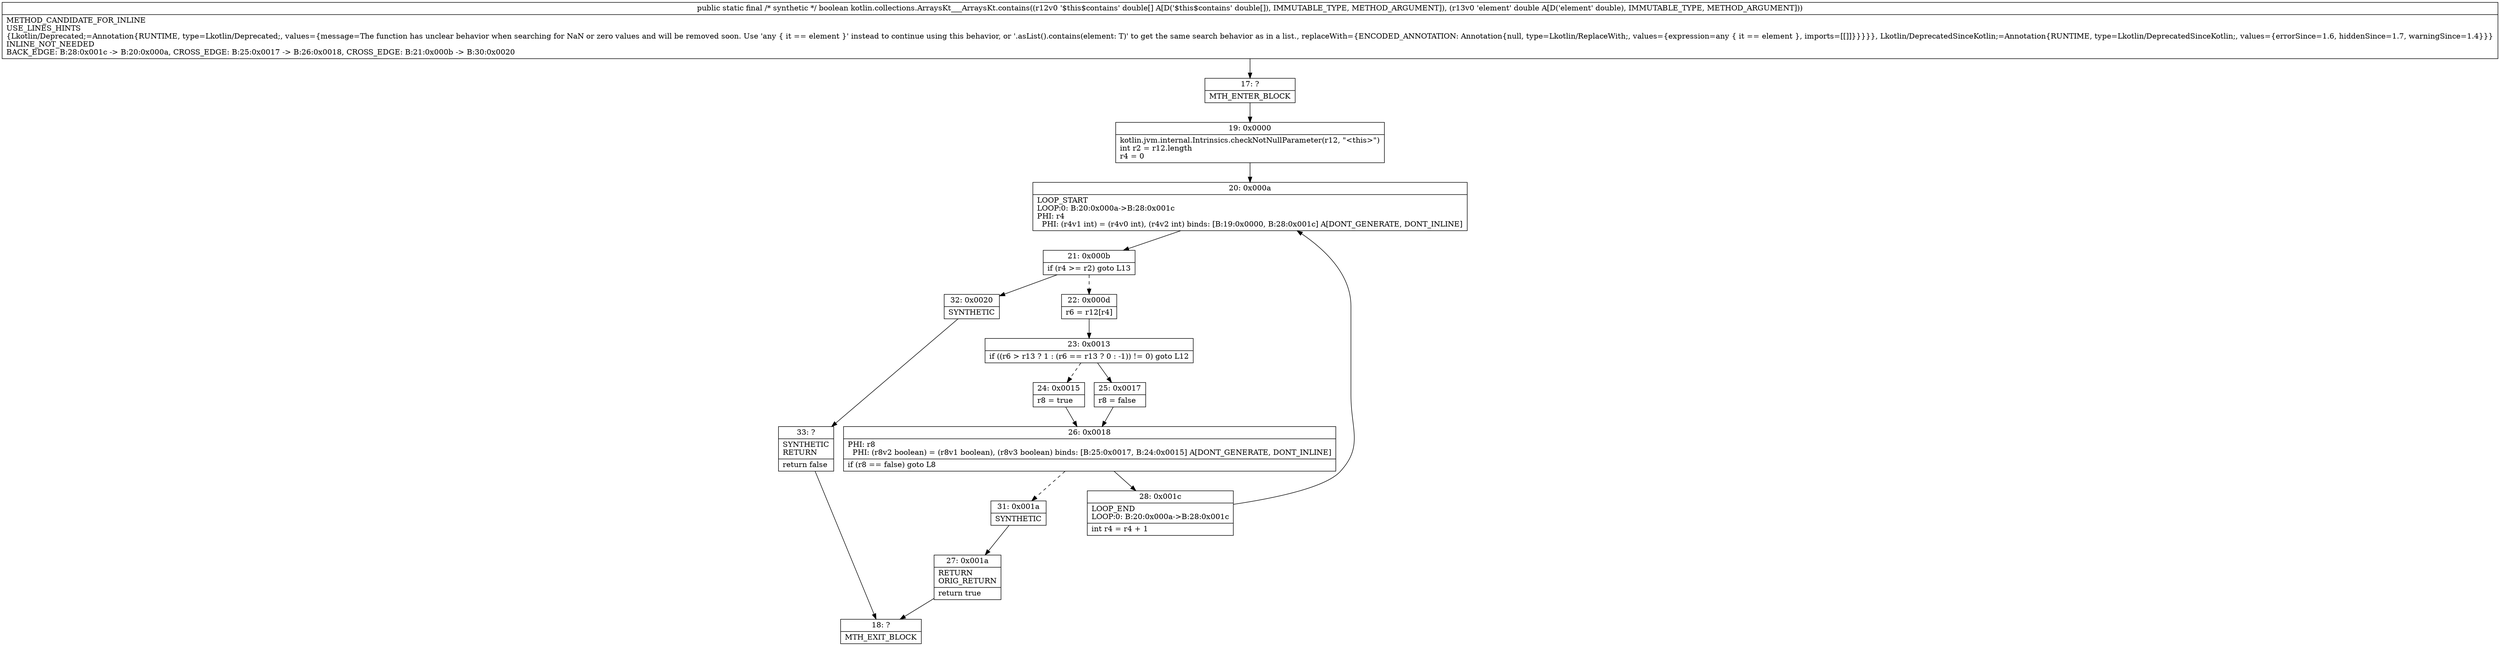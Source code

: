 digraph "CFG forkotlin.collections.ArraysKt___ArraysKt.contains([DD)Z" {
Node_17 [shape=record,label="{17\:\ ?|MTH_ENTER_BLOCK\l}"];
Node_19 [shape=record,label="{19\:\ 0x0000|kotlin.jvm.internal.Intrinsics.checkNotNullParameter(r12, \"\<this\>\")\lint r2 = r12.length\lr4 = 0\l}"];
Node_20 [shape=record,label="{20\:\ 0x000a|LOOP_START\lLOOP:0: B:20:0x000a\-\>B:28:0x001c\lPHI: r4 \l  PHI: (r4v1 int) = (r4v0 int), (r4v2 int) binds: [B:19:0x0000, B:28:0x001c] A[DONT_GENERATE, DONT_INLINE]\l}"];
Node_21 [shape=record,label="{21\:\ 0x000b|if (r4 \>= r2) goto L13\l}"];
Node_22 [shape=record,label="{22\:\ 0x000d|r6 = r12[r4]\l}"];
Node_23 [shape=record,label="{23\:\ 0x0013|if ((r6 \> r13 ? 1 : (r6 == r13 ? 0 : \-1)) != 0) goto L12\l}"];
Node_24 [shape=record,label="{24\:\ 0x0015|r8 = true\l}"];
Node_26 [shape=record,label="{26\:\ 0x0018|PHI: r8 \l  PHI: (r8v2 boolean) = (r8v1 boolean), (r8v3 boolean) binds: [B:25:0x0017, B:24:0x0015] A[DONT_GENERATE, DONT_INLINE]\l|if (r8 == false) goto L8\l}"];
Node_28 [shape=record,label="{28\:\ 0x001c|LOOP_END\lLOOP:0: B:20:0x000a\-\>B:28:0x001c\l|int r4 = r4 + 1\l}"];
Node_31 [shape=record,label="{31\:\ 0x001a|SYNTHETIC\l}"];
Node_27 [shape=record,label="{27\:\ 0x001a|RETURN\lORIG_RETURN\l|return true\l}"];
Node_18 [shape=record,label="{18\:\ ?|MTH_EXIT_BLOCK\l}"];
Node_25 [shape=record,label="{25\:\ 0x0017|r8 = false\l}"];
Node_32 [shape=record,label="{32\:\ 0x0020|SYNTHETIC\l}"];
Node_33 [shape=record,label="{33\:\ ?|SYNTHETIC\lRETURN\l|return false\l}"];
MethodNode[shape=record,label="{public static final \/* synthetic *\/ boolean kotlin.collections.ArraysKt___ArraysKt.contains((r12v0 '$this$contains' double[] A[D('$this$contains' double[]), IMMUTABLE_TYPE, METHOD_ARGUMENT]), (r13v0 'element' double A[D('element' double), IMMUTABLE_TYPE, METHOD_ARGUMENT]))  | METHOD_CANDIDATE_FOR_INLINE\lUSE_LINES_HINTS\l\{Lkotlin\/Deprecated;=Annotation\{RUNTIME, type=Lkotlin\/Deprecated;, values=\{message=The function has unclear behavior when searching for NaN or zero values and will be removed soon. Use 'any \{ it == element \}' instead to continue using this behavior, or '.asList().contains(element: T)' to get the same search behavior as in a list., replaceWith=\{ENCODED_ANNOTATION: Annotation\{null, type=Lkotlin\/ReplaceWith;, values=\{expression=any \{ it == element \}, imports=[[]]\}\}\}\}\}, Lkotlin\/DeprecatedSinceKotlin;=Annotation\{RUNTIME, type=Lkotlin\/DeprecatedSinceKotlin;, values=\{errorSince=1.6, hiddenSince=1.7, warningSince=1.4\}\}\}\lINLINE_NOT_NEEDED\lBACK_EDGE: B:28:0x001c \-\> B:20:0x000a, CROSS_EDGE: B:25:0x0017 \-\> B:26:0x0018, CROSS_EDGE: B:21:0x000b \-\> B:30:0x0020\l}"];
MethodNode -> Node_17;Node_17 -> Node_19;
Node_19 -> Node_20;
Node_20 -> Node_21;
Node_21 -> Node_22[style=dashed];
Node_21 -> Node_32;
Node_22 -> Node_23;
Node_23 -> Node_24[style=dashed];
Node_23 -> Node_25;
Node_24 -> Node_26;
Node_26 -> Node_28;
Node_26 -> Node_31[style=dashed];
Node_28 -> Node_20;
Node_31 -> Node_27;
Node_27 -> Node_18;
Node_25 -> Node_26;
Node_32 -> Node_33;
Node_33 -> Node_18;
}

